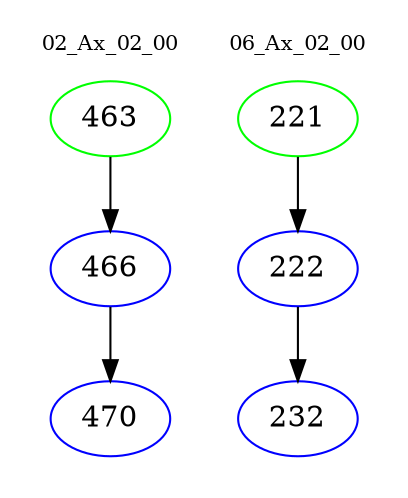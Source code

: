 digraph{
subgraph cluster_0 {
color = white
label = "02_Ax_02_00";
fontsize=10;
T0_463 [label="463", color="green"]
T0_463 -> T0_466 [color="black"]
T0_466 [label="466", color="blue"]
T0_466 -> T0_470 [color="black"]
T0_470 [label="470", color="blue"]
}
subgraph cluster_1 {
color = white
label = "06_Ax_02_00";
fontsize=10;
T1_221 [label="221", color="green"]
T1_221 -> T1_222 [color="black"]
T1_222 [label="222", color="blue"]
T1_222 -> T1_232 [color="black"]
T1_232 [label="232", color="blue"]
}
}
